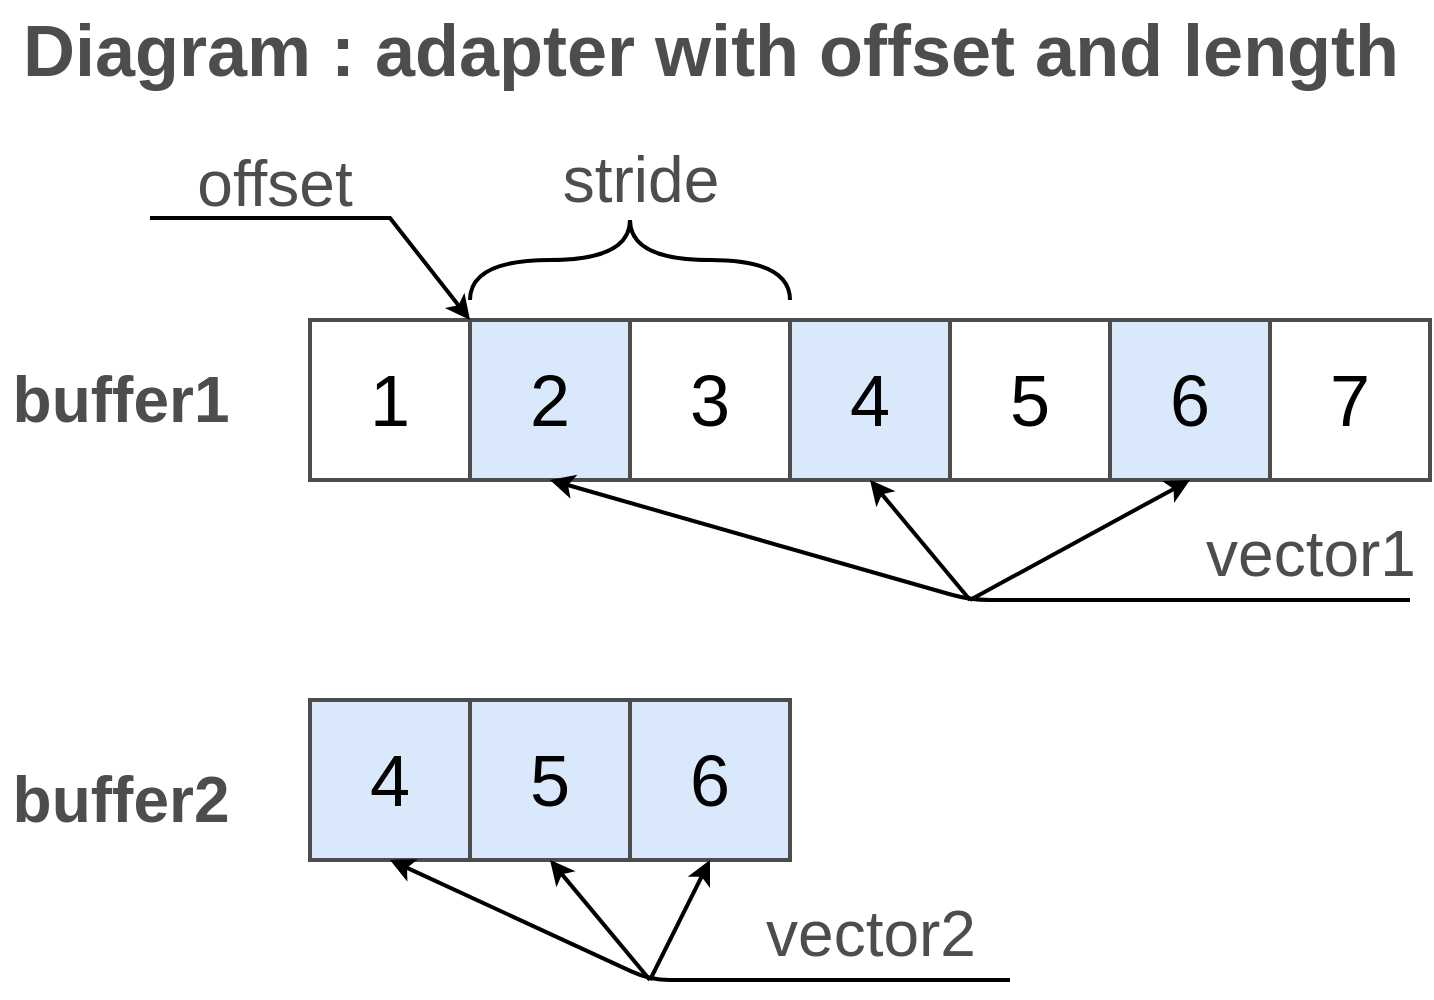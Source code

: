 <mxfile version="12.9.5" type="device" pages="3"><diagram id="aTM8LPScuUAz38lEN0Za" name="FromRangeAndStride"><mxGraphModel dx="1102" dy="572" grid="1" gridSize="10" guides="1" tooltips="1" connect="1" arrows="1" fold="1" page="1" pageScale="1" pageWidth="850" pageHeight="1100" math="0" shadow="0"><root><mxCell id="0"/><mxCell id="1" parent="0"/><mxCell id="53pj-5W00oCU04HnvwH--1" value="1" style="whiteSpace=wrap;html=1;aspect=fixed;strokeWidth=2;fontSize=36;strokeColor=#4D4D4D;" parent="1" vertex="1"><mxGeometry x="200" y="200" width="80" height="80" as="geometry"/></mxCell><mxCell id="53pj-5W00oCU04HnvwH--2" value="2" style="whiteSpace=wrap;html=1;aspect=fixed;strokeWidth=2;fontSize=36;fillColor=#dae8fc;strokeColor=#4D4D4D;" parent="1" vertex="1"><mxGeometry x="280" y="200" width="80" height="80" as="geometry"/></mxCell><mxCell id="53pj-5W00oCU04HnvwH--3" value="3" style="whiteSpace=wrap;html=1;aspect=fixed;strokeWidth=2;fontSize=36;strokeColor=#4D4D4D;" parent="1" vertex="1"><mxGeometry x="360" y="200" width="80" height="80" as="geometry"/></mxCell><mxCell id="53pj-5W00oCU04HnvwH--4" value="4" style="whiteSpace=wrap;html=1;aspect=fixed;strokeWidth=2;fontSize=36;fillColor=#dae8fc;strokeColor=#4D4D4D;" parent="1" vertex="1"><mxGeometry x="440" y="200" width="80" height="80" as="geometry"/></mxCell><mxCell id="53pj-5W00oCU04HnvwH--5" value="5" style="whiteSpace=wrap;html=1;aspect=fixed;strokeWidth=2;fontSize=36;strokeColor=#4D4D4D;" parent="1" vertex="1"><mxGeometry x="520" y="200" width="80" height="80" as="geometry"/></mxCell><mxCell id="53pj-5W00oCU04HnvwH--6" value="6" style="whiteSpace=wrap;html=1;aspect=fixed;strokeWidth=2;fontSize=36;fillColor=#dae8fc;strokeColor=#4D4D4D;" parent="1" vertex="1"><mxGeometry x="600" y="200" width="80" height="80" as="geometry"/></mxCell><mxCell id="53pj-5W00oCU04HnvwH--7" value="7" style="whiteSpace=wrap;html=1;aspect=fixed;strokeWidth=2;fontSize=36;strokeColor=#4D4D4D;" parent="1" vertex="1"><mxGeometry x="680" y="200" width="80" height="80" as="geometry"/></mxCell><mxCell id="53pj-5W00oCU04HnvwH--8" value="4" style="whiteSpace=wrap;html=1;aspect=fixed;strokeWidth=2;fontSize=36;fillColor=#dae8fc;strokeColor=#4D4D4D;" parent="1" vertex="1"><mxGeometry x="200" y="390" width="80" height="80" as="geometry"/></mxCell><mxCell id="53pj-5W00oCU04HnvwH--9" value="5" style="whiteSpace=wrap;html=1;aspect=fixed;strokeWidth=2;fontSize=36;fillColor=#dae8fc;strokeColor=#4D4D4D;" parent="1" vertex="1"><mxGeometry x="280" y="390" width="80" height="80" as="geometry"/></mxCell><mxCell id="53pj-5W00oCU04HnvwH--10" value="6" style="whiteSpace=wrap;html=1;aspect=fixed;strokeWidth=2;fontSize=36;fillColor=#dae8fc;strokeColor=#4D4D4D;" parent="1" vertex="1"><mxGeometry x="360" y="390" width="80" height="80" as="geometry"/></mxCell><mxCell id="53pj-5W00oCU04HnvwH--11" value="buffer2" style="text;html=1;align=center;verticalAlign=middle;resizable=0;points=[];autosize=1;fontSize=32;fontColor=#4D4D4D;fontStyle=1" parent="1" vertex="1"><mxGeometry x="45" y="420" width="120" height="40" as="geometry"/></mxCell><mxCell id="53pj-5W00oCU04HnvwH--12" value="buffer1" style="text;html=1;align=center;verticalAlign=middle;resizable=0;points=[];autosize=1;fontSize=32;fontColor=#4D4D4D;fontStyle=1" parent="1" vertex="1"><mxGeometry x="45" y="220" width="120" height="40" as="geometry"/></mxCell><mxCell id="eV_iuUyqOxmegbtJqlsC-6" value="" style="endArrow=classic;html=1;strokeWidth=2;fontSize=36;fontColor=#4D4D4D;entryX=0;entryY=0;entryDx=0;entryDy=0;rounded=0;" parent="1" target="53pj-5W00oCU04HnvwH--2" edge="1"><mxGeometry width="50" height="50" relative="1" as="geometry"><mxPoint x="120" y="149" as="sourcePoint"/><mxPoint x="280" y="189" as="targetPoint"/><Array as="points"><mxPoint x="240" y="149"/></Array></mxGeometry></mxCell><mxCell id="eV_iuUyqOxmegbtJqlsC-7" value="offset" style="text;html=1;align=center;verticalAlign=middle;resizable=0;points=[];autosize=1;fontSize=32;fontColor=#4D4D4D;" parent="1" vertex="1"><mxGeometry x="137" y="112" width="90" height="40" as="geometry"/></mxCell><mxCell id="eV_iuUyqOxmegbtJqlsC-8" value="" style="endArrow=none;html=1;strokeWidth=2;fontSize=32;fontColor=#4D4D4D;curved=1;" parent="1" edge="1"><mxGeometry width="50" height="50" relative="1" as="geometry"><mxPoint x="280" y="190" as="sourcePoint"/><mxPoint x="360" y="150" as="targetPoint"/><Array as="points"><mxPoint x="280" y="170"/><mxPoint x="360" y="170"/></Array></mxGeometry></mxCell><mxCell id="eV_iuUyqOxmegbtJqlsC-9" value="" style="endArrow=none;html=1;strokeWidth=2;fontSize=32;fontColor=#4D4D4D;curved=1;" parent="1" edge="1"><mxGeometry width="50" height="50" relative="1" as="geometry"><mxPoint x="360" y="150" as="sourcePoint"/><mxPoint x="440" y="190" as="targetPoint"/><Array as="points"><mxPoint x="360" y="170"/><mxPoint x="440" y="170"/></Array></mxGeometry></mxCell><mxCell id="eV_iuUyqOxmegbtJqlsC-10" value="stride" style="text;html=1;align=center;verticalAlign=middle;resizable=0;points=[];autosize=1;fontSize=32;fontColor=#4D4D4D;" parent="1" vertex="1"><mxGeometry x="320" y="110" width="90" height="40" as="geometry"/></mxCell><mxCell id="eV_iuUyqOxmegbtJqlsC-13" value="" style="endArrow=classic;html=1;strokeWidth=2;fontSize=32;fontColor=#4D4D4D;entryX=0.5;entryY=1;entryDx=0;entryDy=0;" parent="1" target="53pj-5W00oCU04HnvwH--2" edge="1"><mxGeometry width="50" height="50" relative="1" as="geometry"><mxPoint x="750" y="340" as="sourcePoint"/><mxPoint x="400" y="320" as="targetPoint"/><Array as="points"><mxPoint x="530" y="340"/></Array></mxGeometry></mxCell><mxCell id="lt7U9gZc8e1oX0yaDajk-1" value="vector1" style="text;html=1;align=center;verticalAlign=middle;resizable=0;points=[];autosize=1;fontSize=32;fontColor=#4D4D4D;" parent="1" vertex="1"><mxGeometry x="640" y="297" width="120" height="40" as="geometry"/></mxCell><mxCell id="lt7U9gZc8e1oX0yaDajk-2" value="" style="endArrow=classic;html=1;strokeWidth=2;fontSize=32;fontColor=#4D4D4D;entryX=0.5;entryY=1;entryDx=0;entryDy=0;" parent="1" target="53pj-5W00oCU04HnvwH--6" edge="1"><mxGeometry width="50" height="50" relative="1" as="geometry"><mxPoint x="530" y="340" as="sourcePoint"/><mxPoint x="400" y="320" as="targetPoint"/></mxGeometry></mxCell><mxCell id="lt7U9gZc8e1oX0yaDajk-3" value="" style="endArrow=classic;html=1;strokeWidth=2;fontSize=32;fontColor=#4D4D4D;entryX=0.5;entryY=1;entryDx=0;entryDy=0;" parent="1" target="53pj-5W00oCU04HnvwH--4" edge="1"><mxGeometry width="50" height="50" relative="1" as="geometry"><mxPoint x="530" y="340" as="sourcePoint"/><mxPoint x="400" y="320" as="targetPoint"/></mxGeometry></mxCell><mxCell id="lt7U9gZc8e1oX0yaDajk-7" value="" style="endArrow=classic;html=1;strokeWidth=2;fontSize=32;fontColor=#4D4D4D;entryX=0.5;entryY=1;entryDx=0;entryDy=0;" parent="1" target="53pj-5W00oCU04HnvwH--8" edge="1"><mxGeometry width="50" height="50" relative="1" as="geometry"><mxPoint x="550" y="530" as="sourcePoint"/><mxPoint x="160" y="470" as="targetPoint"/><Array as="points"><mxPoint x="370" y="530"/></Array></mxGeometry></mxCell><mxCell id="lt7U9gZc8e1oX0yaDajk-8" value="vector2" style="text;html=1;align=center;verticalAlign=middle;resizable=0;points=[];autosize=1;fontSize=32;fontColor=#4D4D4D;" parent="1" vertex="1"><mxGeometry x="420" y="487" width="120" height="40" as="geometry"/></mxCell><mxCell id="lt7U9gZc8e1oX0yaDajk-9" value="" style="endArrow=classic;html=1;strokeWidth=2;fontSize=32;fontColor=#4D4D4D;entryX=0.5;entryY=1;entryDx=0;entryDy=0;" parent="1" target="53pj-5W00oCU04HnvwH--10" edge="1"><mxGeometry width="50" height="50" relative="1" as="geometry"><mxPoint x="370" y="530" as="sourcePoint"/><mxPoint x="480" y="470" as="targetPoint"/></mxGeometry></mxCell><mxCell id="lt7U9gZc8e1oX0yaDajk-10" value="" style="endArrow=classic;html=1;strokeWidth=2;fontSize=32;fontColor=#4D4D4D;entryX=0.5;entryY=1;entryDx=0;entryDy=0;" parent="1" edge="1"><mxGeometry width="50" height="50" relative="1" as="geometry"><mxPoint x="370" y="530" as="sourcePoint"/><mxPoint x="320" y="470" as="targetPoint"/></mxGeometry></mxCell><mxCell id="7WJYXyyMlLUd7mnSgPP5-2" value="Diagram : adapter with offset and length" style="text;html=1;align=center;verticalAlign=middle;resizable=0;points=[];autosize=1;fontSize=36;fontColor=#4D4D4D;fontStyle=1" parent="1" vertex="1"><mxGeometry x="50" y="40" width="700" height="50" as="geometry"/></mxCell></root></mxGraphModel></diagram><diagram name="FromRange" id="bXvZFqz2LSWvyvdoQtDF"><mxGraphModel dx="2204" dy="1144" grid="1" gridSize="10" guides="1" tooltips="1" connect="1" arrows="1" fold="1" page="1" pageScale="1" pageWidth="850" pageHeight="1100" math="0" shadow="0"><root><mxCell id="eY-z9hMlgtOzDPUO8n12-0"/><mxCell id="eY-z9hMlgtOzDPUO8n12-1" parent="eY-z9hMlgtOzDPUO8n12-0"/><mxCell id="eY-z9hMlgtOzDPUO8n12-2" value="1" style="whiteSpace=wrap;html=1;aspect=fixed;strokeWidth=2;fontSize=36;strokeColor=#4D4D4D;" parent="eY-z9hMlgtOzDPUO8n12-1" vertex="1"><mxGeometry x="200" y="200" width="80" height="80" as="geometry"/></mxCell><mxCell id="eY-z9hMlgtOzDPUO8n12-3" value="2" style="whiteSpace=wrap;html=1;aspect=fixed;strokeWidth=2;fontSize=36;fillColor=#dae8fc;strokeColor=#4D4D4D;" parent="eY-z9hMlgtOzDPUO8n12-1" vertex="1"><mxGeometry x="280" y="200" width="80" height="80" as="geometry"/></mxCell><mxCell id="eY-z9hMlgtOzDPUO8n12-4" value="3" style="whiteSpace=wrap;html=1;aspect=fixed;strokeWidth=2;fontSize=36;strokeColor=#4D4D4D;fillColor=#dae8fc;" parent="eY-z9hMlgtOzDPUO8n12-1" vertex="1"><mxGeometry x="360" y="200" width="80" height="80" as="geometry"/></mxCell><mxCell id="eY-z9hMlgtOzDPUO8n12-5" value="4" style="whiteSpace=wrap;html=1;aspect=fixed;strokeWidth=2;fontSize=36;fillColor=#dae8fc;strokeColor=#4D4D4D;" parent="eY-z9hMlgtOzDPUO8n12-1" vertex="1"><mxGeometry x="440" y="200" width="80" height="80" as="geometry"/></mxCell><mxCell id="eY-z9hMlgtOzDPUO8n12-6" value="5" style="whiteSpace=wrap;html=1;aspect=fixed;strokeWidth=2;fontSize=36;strokeColor=#4D4D4D;" parent="eY-z9hMlgtOzDPUO8n12-1" vertex="1"><mxGeometry x="520" y="200" width="80" height="80" as="geometry"/></mxCell><mxCell id="eY-z9hMlgtOzDPUO8n12-7" value="6" style="whiteSpace=wrap;html=1;aspect=fixed;strokeWidth=2;fontSize=36;" parent="eY-z9hMlgtOzDPUO8n12-1" vertex="1"><mxGeometry x="600" y="200" width="80" height="80" as="geometry"/></mxCell><mxCell id="eY-z9hMlgtOzDPUO8n12-8" value="7" style="whiteSpace=wrap;html=1;aspect=fixed;strokeWidth=2;fontSize=36;strokeColor=#4D4D4D;" parent="eY-z9hMlgtOzDPUO8n12-1" vertex="1"><mxGeometry x="680" y="200" width="80" height="80" as="geometry"/></mxCell><mxCell id="eY-z9hMlgtOzDPUO8n12-9" value="4" style="whiteSpace=wrap;html=1;aspect=fixed;strokeWidth=2;fontSize=36;fillColor=#dae8fc;strokeColor=#4D4D4D;" parent="eY-z9hMlgtOzDPUO8n12-1" vertex="1"><mxGeometry x="200" y="390" width="80" height="80" as="geometry"/></mxCell><mxCell id="eY-z9hMlgtOzDPUO8n12-10" value="5" style="whiteSpace=wrap;html=1;aspect=fixed;strokeWidth=2;fontSize=36;fillColor=#dae8fc;strokeColor=#4D4D4D;" parent="eY-z9hMlgtOzDPUO8n12-1" vertex="1"><mxGeometry x="280" y="390" width="80" height="80" as="geometry"/></mxCell><mxCell id="eY-z9hMlgtOzDPUO8n12-11" value="6" style="whiteSpace=wrap;html=1;aspect=fixed;strokeWidth=2;fontSize=36;fillColor=#dae8fc;strokeColor=#4D4D4D;" parent="eY-z9hMlgtOzDPUO8n12-1" vertex="1"><mxGeometry x="360" y="390" width="80" height="80" as="geometry"/></mxCell><mxCell id="eY-z9hMlgtOzDPUO8n12-14" value="" style="endArrow=classic;html=1;strokeWidth=2;fontSize=36;fontColor=#4D4D4D;entryX=0;entryY=0;entryDx=0;entryDy=0;rounded=0;" parent="eY-z9hMlgtOzDPUO8n12-1" target="eY-z9hMlgtOzDPUO8n12-3" edge="1"><mxGeometry width="50" height="50" relative="1" as="geometry"><mxPoint x="120" y="149" as="sourcePoint"/><mxPoint x="280" y="189" as="targetPoint"/><Array as="points"><mxPoint x="240" y="149"/></Array></mxGeometry></mxCell><mxCell id="eY-z9hMlgtOzDPUO8n12-15" value="offset" style="text;html=1;align=center;verticalAlign=middle;resizable=0;points=[];autosize=1;fontSize=32;fontColor=#4D4D4D;" parent="eY-z9hMlgtOzDPUO8n12-1" vertex="1"><mxGeometry x="137" y="112" width="90" height="40" as="geometry"/></mxCell><mxCell id="eY-z9hMlgtOzDPUO8n12-23" value="" style="endArrow=classic;html=1;strokeWidth=2;fontSize=32;fontColor=#4D4D4D;entryX=0.5;entryY=1;entryDx=0;entryDy=0;" parent="eY-z9hMlgtOzDPUO8n12-1" target="eY-z9hMlgtOzDPUO8n12-9" edge="1"><mxGeometry width="50" height="50" relative="1" as="geometry"><mxPoint x="550" y="530" as="sourcePoint"/><mxPoint x="160" y="470" as="targetPoint"/><Array as="points"><mxPoint x="370" y="530"/></Array></mxGeometry></mxCell><mxCell id="eY-z9hMlgtOzDPUO8n12-24" value="vector2" style="text;html=1;align=center;verticalAlign=middle;resizable=0;points=[];autosize=1;fontSize=32;fontColor=#4D4D4D;" parent="eY-z9hMlgtOzDPUO8n12-1" vertex="1"><mxGeometry x="420" y="487" width="120" height="40" as="geometry"/></mxCell><mxCell id="eY-z9hMlgtOzDPUO8n12-25" value="" style="endArrow=classic;html=1;strokeWidth=2;fontSize=32;fontColor=#4D4D4D;entryX=0.5;entryY=1;entryDx=0;entryDy=0;" parent="eY-z9hMlgtOzDPUO8n12-1" target="eY-z9hMlgtOzDPUO8n12-11" edge="1"><mxGeometry width="50" height="50" relative="1" as="geometry"><mxPoint x="370" y="530" as="sourcePoint"/><mxPoint x="480" y="470" as="targetPoint"/></mxGeometry></mxCell><mxCell id="eY-z9hMlgtOzDPUO8n12-26" value="" style="endArrow=classic;html=1;strokeWidth=2;fontSize=32;fontColor=#4D4D4D;entryX=0.5;entryY=1;entryDx=0;entryDy=0;" parent="eY-z9hMlgtOzDPUO8n12-1" edge="1"><mxGeometry width="50" height="50" relative="1" as="geometry"><mxPoint x="370" y="530" as="sourcePoint"/><mxPoint x="320" y="470" as="targetPoint"/></mxGeometry></mxCell><mxCell id="H-1cIdI4VjZk2o8cDhRt-0" value="" style="endArrow=classic;html=1;strokeWidth=2;fontSize=32;fontColor=#4D4D4D;entryX=0.5;entryY=1;entryDx=0;entryDy=0;" parent="eY-z9hMlgtOzDPUO8n12-1" edge="1"><mxGeometry width="50" height="50" relative="1" as="geometry"><mxPoint x="630" y="340" as="sourcePoint"/><mxPoint x="320" y="280" as="targetPoint"/><Array as="points"><mxPoint x="450" y="340"/></Array></mxGeometry></mxCell><mxCell id="H-1cIdI4VjZk2o8cDhRt-1" value="vector1" style="text;html=1;align=center;verticalAlign=middle;resizable=0;points=[];autosize=1;fontSize=32;fontColor=#4D4D4D;" parent="eY-z9hMlgtOzDPUO8n12-1" vertex="1"><mxGeometry x="500" y="297" width="120" height="40" as="geometry"/></mxCell><mxCell id="H-1cIdI4VjZk2o8cDhRt-2" value="" style="endArrow=classic;html=1;strokeWidth=2;fontSize=32;fontColor=#4D4D4D;entryX=0.5;entryY=1;entryDx=0;entryDy=0;" parent="eY-z9hMlgtOzDPUO8n12-1" edge="1"><mxGeometry width="50" height="50" relative="1" as="geometry"><mxPoint x="450" y="340" as="sourcePoint"/><mxPoint x="480" y="280" as="targetPoint"/></mxGeometry></mxCell><mxCell id="H-1cIdI4VjZk2o8cDhRt-3" value="" style="endArrow=classic;html=1;strokeWidth=2;fontSize=32;fontColor=#4D4D4D;entryX=0.5;entryY=1;entryDx=0;entryDy=0;" parent="eY-z9hMlgtOzDPUO8n12-1" edge="1"><mxGeometry width="50" height="50" relative="1" as="geometry"><mxPoint x="450" y="340" as="sourcePoint"/><mxPoint x="400" y="280" as="targetPoint"/></mxGeometry></mxCell><mxCell id="K6bCnioccFZKuRo0ImA5-0" value="buffer2" style="text;html=1;align=center;verticalAlign=middle;resizable=0;points=[];autosize=1;fontSize=32;fontColor=#4D4D4D;fontStyle=1" vertex="1" parent="eY-z9hMlgtOzDPUO8n12-1"><mxGeometry x="45" y="415" width="120" height="40" as="geometry"/></mxCell><mxCell id="K6bCnioccFZKuRo0ImA5-1" value="buffer1" style="text;html=1;align=center;verticalAlign=middle;resizable=0;points=[];autosize=1;fontSize=32;fontColor=#4D4D4D;fontStyle=1" vertex="1" parent="eY-z9hMlgtOzDPUO8n12-1"><mxGeometry x="45" y="220" width="120" height="40" as="geometry"/></mxCell><mxCell id="K6bCnioccFZKuRo0ImA5-2" value="Diagram : adapter with stride" style="text;html=1;align=center;verticalAlign=middle;resizable=0;points=[];autosize=1;fontSize=36;fontColor=#4D4D4D;fontStyle=1" vertex="1" parent="eY-z9hMlgtOzDPUO8n12-1"><mxGeometry x="160" y="50" width="510" height="50" as="geometry"/></mxCell></root></mxGraphModel></diagram><diagram id="rYY_G4lO-OoI_OlC9Ofb" name="Variant 2"><mxGraphModel dx="3149" dy="1774" grid="1" gridSize="10" guides="1" tooltips="1" connect="1" arrows="1" fold="1" page="1" pageScale="1" pageWidth="850" pageHeight="1100" math="0" shadow="0"><root><mxCell id="waDRHq82gfWnb44cK3Ig-0"/><mxCell id="waDRHq82gfWnb44cK3Ig-1" parent="waDRHq82gfWnb44cK3Ig-0"/><mxCell id="waDRHq82gfWnb44cK3Ig-2" value="1" style="whiteSpace=wrap;html=1;aspect=fixed;strokeWidth=2;fontSize=36;strokeColor=#4D4D4D;" vertex="1" parent="waDRHq82gfWnb44cK3Ig-1"><mxGeometry x="200" y="200" width="80" height="80" as="geometry"/></mxCell><mxCell id="waDRHq82gfWnb44cK3Ig-3" value="2" style="whiteSpace=wrap;html=1;aspect=fixed;strokeWidth=2;fontSize=36;fillColor=#dae8fc;strokeColor=#4D4D4D;" vertex="1" parent="waDRHq82gfWnb44cK3Ig-1"><mxGeometry x="280" y="200" width="80" height="80" as="geometry"/></mxCell><mxCell id="waDRHq82gfWnb44cK3Ig-4" value="3" style="whiteSpace=wrap;html=1;aspect=fixed;strokeWidth=2;fontSize=36;strokeColor=#4D4D4D;" vertex="1" parent="waDRHq82gfWnb44cK3Ig-1"><mxGeometry x="360" y="200" width="80" height="80" as="geometry"/></mxCell><mxCell id="waDRHq82gfWnb44cK3Ig-5" value="4" style="whiteSpace=wrap;html=1;aspect=fixed;strokeWidth=2;fontSize=36;fillColor=#dae8fc;strokeColor=#4D4D4D;" vertex="1" parent="waDRHq82gfWnb44cK3Ig-1"><mxGeometry x="440" y="200" width="80" height="80" as="geometry"/></mxCell><mxCell id="waDRHq82gfWnb44cK3Ig-6" value="5" style="whiteSpace=wrap;html=1;aspect=fixed;strokeWidth=2;fontSize=36;strokeColor=#4D4D4D;" vertex="1" parent="waDRHq82gfWnb44cK3Ig-1"><mxGeometry x="520" y="200" width="80" height="80" as="geometry"/></mxCell><mxCell id="waDRHq82gfWnb44cK3Ig-7" value="6" style="whiteSpace=wrap;html=1;aspect=fixed;strokeWidth=2;fontSize=36;fillColor=#dae8fc;strokeColor=#4D4D4D;" vertex="1" parent="waDRHq82gfWnb44cK3Ig-1"><mxGeometry x="600" y="200" width="80" height="80" as="geometry"/></mxCell><mxCell id="waDRHq82gfWnb44cK3Ig-8" value="7" style="whiteSpace=wrap;html=1;aspect=fixed;strokeWidth=2;fontSize=36;strokeColor=#4D4D4D;" vertex="1" parent="waDRHq82gfWnb44cK3Ig-1"><mxGeometry x="680" y="200" width="80" height="80" as="geometry"/></mxCell><mxCell id="waDRHq82gfWnb44cK3Ig-9" value="4" style="whiteSpace=wrap;html=1;aspect=fixed;strokeWidth=2;fontSize=36;fillColor=#dae8fc;strokeColor=#4D4D4D;" vertex="1" parent="waDRHq82gfWnb44cK3Ig-1"><mxGeometry x="372.5" y="430" width="80" height="80" as="geometry"/></mxCell><mxCell id="waDRHq82gfWnb44cK3Ig-10" value="5" style="whiteSpace=wrap;html=1;aspect=fixed;strokeWidth=2;fontSize=36;fillColor=#dae8fc;strokeColor=#4D4D4D;" vertex="1" parent="waDRHq82gfWnb44cK3Ig-1"><mxGeometry x="452.5" y="430" width="80" height="80" as="geometry"/></mxCell><mxCell id="waDRHq82gfWnb44cK3Ig-11" value="6" style="whiteSpace=wrap;html=1;aspect=fixed;strokeWidth=2;fontSize=36;fillColor=#dae8fc;strokeColor=#4D4D4D;" vertex="1" parent="waDRHq82gfWnb44cK3Ig-1"><mxGeometry x="532.5" y="430" width="80" height="80" as="geometry"/></mxCell><mxCell id="waDRHq82gfWnb44cK3Ig-12" value="buffer2" style="text;html=1;align=center;verticalAlign=middle;resizable=0;points=[];autosize=1;fontSize=36;fontColor=#4D4D4D;fontStyle=1" vertex="1" parent="waDRHq82gfWnb44cK3Ig-1"><mxGeometry x="527.5" y="370" width="140" height="50" as="geometry"/></mxCell><mxCell id="waDRHq82gfWnb44cK3Ig-13" value="buffer1" style="text;html=1;align=center;verticalAlign=middle;resizable=0;points=[];autosize=1;fontSize=36;fontColor=#4D4D4D;fontStyle=1" vertex="1" parent="waDRHq82gfWnb44cK3Ig-1"><mxGeometry x="680" y="130" width="140" height="50" as="geometry"/></mxCell><mxCell id="UFrpNi8Ocu_w9hDEVaIb-0" value="" style="endArrow=classic;html=1;strokeWidth=2;fontSize=36;fontColor=#4D4D4D;rounded=0;flipH=0;" edge="1" parent="waDRHq82gfWnb44cK3Ig-1"><mxGeometry width="50" height="50" relative="1" as="geometry"><mxPoint x="120" y="330" as="sourcePoint"/><mxPoint x="280" y="280" as="targetPoint"/><Array as="points"><mxPoint x="240" y="330"/></Array></mxGeometry></mxCell><mxCell id="UFrpNi8Ocu_w9hDEVaIb-1" value="offset" style="text;html=1;align=center;verticalAlign=middle;resizable=0;points=[];autosize=1;fontSize=32;fontColor=#4D4D4D;flipH=0;" vertex="1" parent="waDRHq82gfWnb44cK3Ig-1"><mxGeometry x="130" y="290" width="90" height="40" as="geometry"/></mxCell><mxCell id="UFrpNi8Ocu_w9hDEVaIb-2" value="" style="endArrow=none;html=1;strokeWidth=2;fontSize=32;fontColor=#4D4D4D;curved=1;flipH=1;" edge="1" parent="waDRHq82gfWnb44cK3Ig-1"><mxGeometry width="50" height="50" relative="1" as="geometry"><mxPoint x="280" y="321" as="sourcePoint"/><mxPoint x="360" y="281" as="targetPoint"/><Array as="points"><mxPoint x="280" y="301"/><mxPoint x="360" y="301"/></Array></mxGeometry></mxCell><mxCell id="UFrpNi8Ocu_w9hDEVaIb-3" value="" style="endArrow=none;html=1;strokeWidth=2;fontSize=32;fontColor=#4D4D4D;curved=1;flipH=1;" edge="1" parent="waDRHq82gfWnb44cK3Ig-1"><mxGeometry width="50" height="50" relative="1" as="geometry"><mxPoint x="360" y="281" as="sourcePoint"/><mxPoint x="440" y="321" as="targetPoint"/><Array as="points"><mxPoint x="360" y="301"/><mxPoint x="440" y="301"/></Array></mxGeometry></mxCell><mxCell id="UFrpNi8Ocu_w9hDEVaIb-4" value="stride" style="text;html=1;align=center;verticalAlign=middle;resizable=0;points=[];autosize=1;fontSize=32;fontColor=#4D4D4D;flipH=1;" vertex="1" parent="waDRHq82gfWnb44cK3Ig-1"><mxGeometry x="310" y="320" width="90" height="40" as="geometry"/></mxCell><mxCell id="fqwlYQF7bGfiTBEhEbcF-0" value="" style="endArrow=classic;html=1;strokeWidth=2;fontSize=32;fontColor=#4D4D4D;entryX=0.5;entryY=0;entryDx=0;entryDy=0;rounded=0;" edge="1" parent="waDRHq82gfWnb44cK3Ig-1" target="waDRHq82gfWnb44cK3Ig-3"><mxGeometry width="50" height="50" relative="1" as="geometry"><mxPoint x="190" y="160" as="sourcePoint"/><mxPoint x="320" y="280" as="targetPoint"/><Array as="points"><mxPoint x="400" y="160"/></Array></mxGeometry></mxCell><mxCell id="fqwlYQF7bGfiTBEhEbcF-1" value="vector1" style="text;html=1;align=center;verticalAlign=middle;resizable=0;points=[];autosize=1;fontSize=32;fontColor=#4D4D4D;" vertex="1" parent="waDRHq82gfWnb44cK3Ig-1"><mxGeometry x="240" y="100" width="120" height="40" as="geometry"/></mxCell><mxCell id="fqwlYQF7bGfiTBEhEbcF-2" value="" style="endArrow=classic;html=1;strokeWidth=2;fontSize=32;fontColor=#4D4D4D;entryX=0.5;entryY=0;entryDx=0;entryDy=0;" edge="1" parent="waDRHq82gfWnb44cK3Ig-1" target="waDRHq82gfWnb44cK3Ig-7"><mxGeometry width="50" height="50" relative="1" as="geometry"><mxPoint x="400" y="160" as="sourcePoint"/><mxPoint x="640" y="280" as="targetPoint"/></mxGeometry></mxCell><mxCell id="fqwlYQF7bGfiTBEhEbcF-3" value="" style="endArrow=classic;html=1;strokeWidth=2;fontSize=32;fontColor=#4D4D4D;entryX=0.5;entryY=0;entryDx=0;entryDy=0;" edge="1" parent="waDRHq82gfWnb44cK3Ig-1" target="waDRHq82gfWnb44cK3Ig-5"><mxGeometry width="50" height="50" relative="1" as="geometry"><mxPoint x="400" y="160" as="sourcePoint"/><mxPoint x="480" y="280" as="targetPoint"/></mxGeometry></mxCell><mxCell id="5YSCRtD-Q8HYeAlTs9oG-0" value="" style="endArrow=classic;html=1;strokeWidth=2;fontSize=32;fontColor=#4D4D4D;entryX=0.5;entryY=1;entryDx=0;entryDy=0;rounded=0;" edge="1" parent="waDRHq82gfWnb44cK3Ig-1"><mxGeometry width="50" height="50" relative="1" as="geometry"><mxPoint x="292.5" y="570" as="sourcePoint"/><mxPoint x="412.5" y="511" as="targetPoint"/><Array as="points"><mxPoint x="462.5" y="571"/></Array></mxGeometry></mxCell><mxCell id="5YSCRtD-Q8HYeAlTs9oG-1" value="vector1" style="text;html=1;align=center;verticalAlign=middle;resizable=0;points=[];autosize=1;fontSize=32;fontColor=#4D4D4D;" vertex="1" parent="waDRHq82gfWnb44cK3Ig-1"><mxGeometry x="292.5" y="528" width="120" height="40" as="geometry"/></mxCell><mxCell id="5YSCRtD-Q8HYeAlTs9oG-2" value="" style="endArrow=classic;html=1;strokeWidth=2;fontSize=32;fontColor=#4D4D4D;entryX=0.5;entryY=1;entryDx=0;entryDy=0;" edge="1" parent="waDRHq82gfWnb44cK3Ig-1"><mxGeometry width="50" height="50" relative="1" as="geometry"><mxPoint x="462.5" y="571" as="sourcePoint"/><mxPoint x="572.5" y="511" as="targetPoint"/></mxGeometry></mxCell><mxCell id="5YSCRtD-Q8HYeAlTs9oG-3" value="" style="endArrow=classic;html=1;strokeWidth=2;fontSize=32;fontColor=#4D4D4D;entryX=0.5;entryY=1;entryDx=0;entryDy=0;" edge="1" parent="waDRHq82gfWnb44cK3Ig-1"><mxGeometry width="50" height="50" relative="1" as="geometry"><mxPoint x="462.5" y="571" as="sourcePoint"/><mxPoint x="492.5" y="511" as="targetPoint"/></mxGeometry></mxCell></root></mxGraphModel></diagram></mxfile>